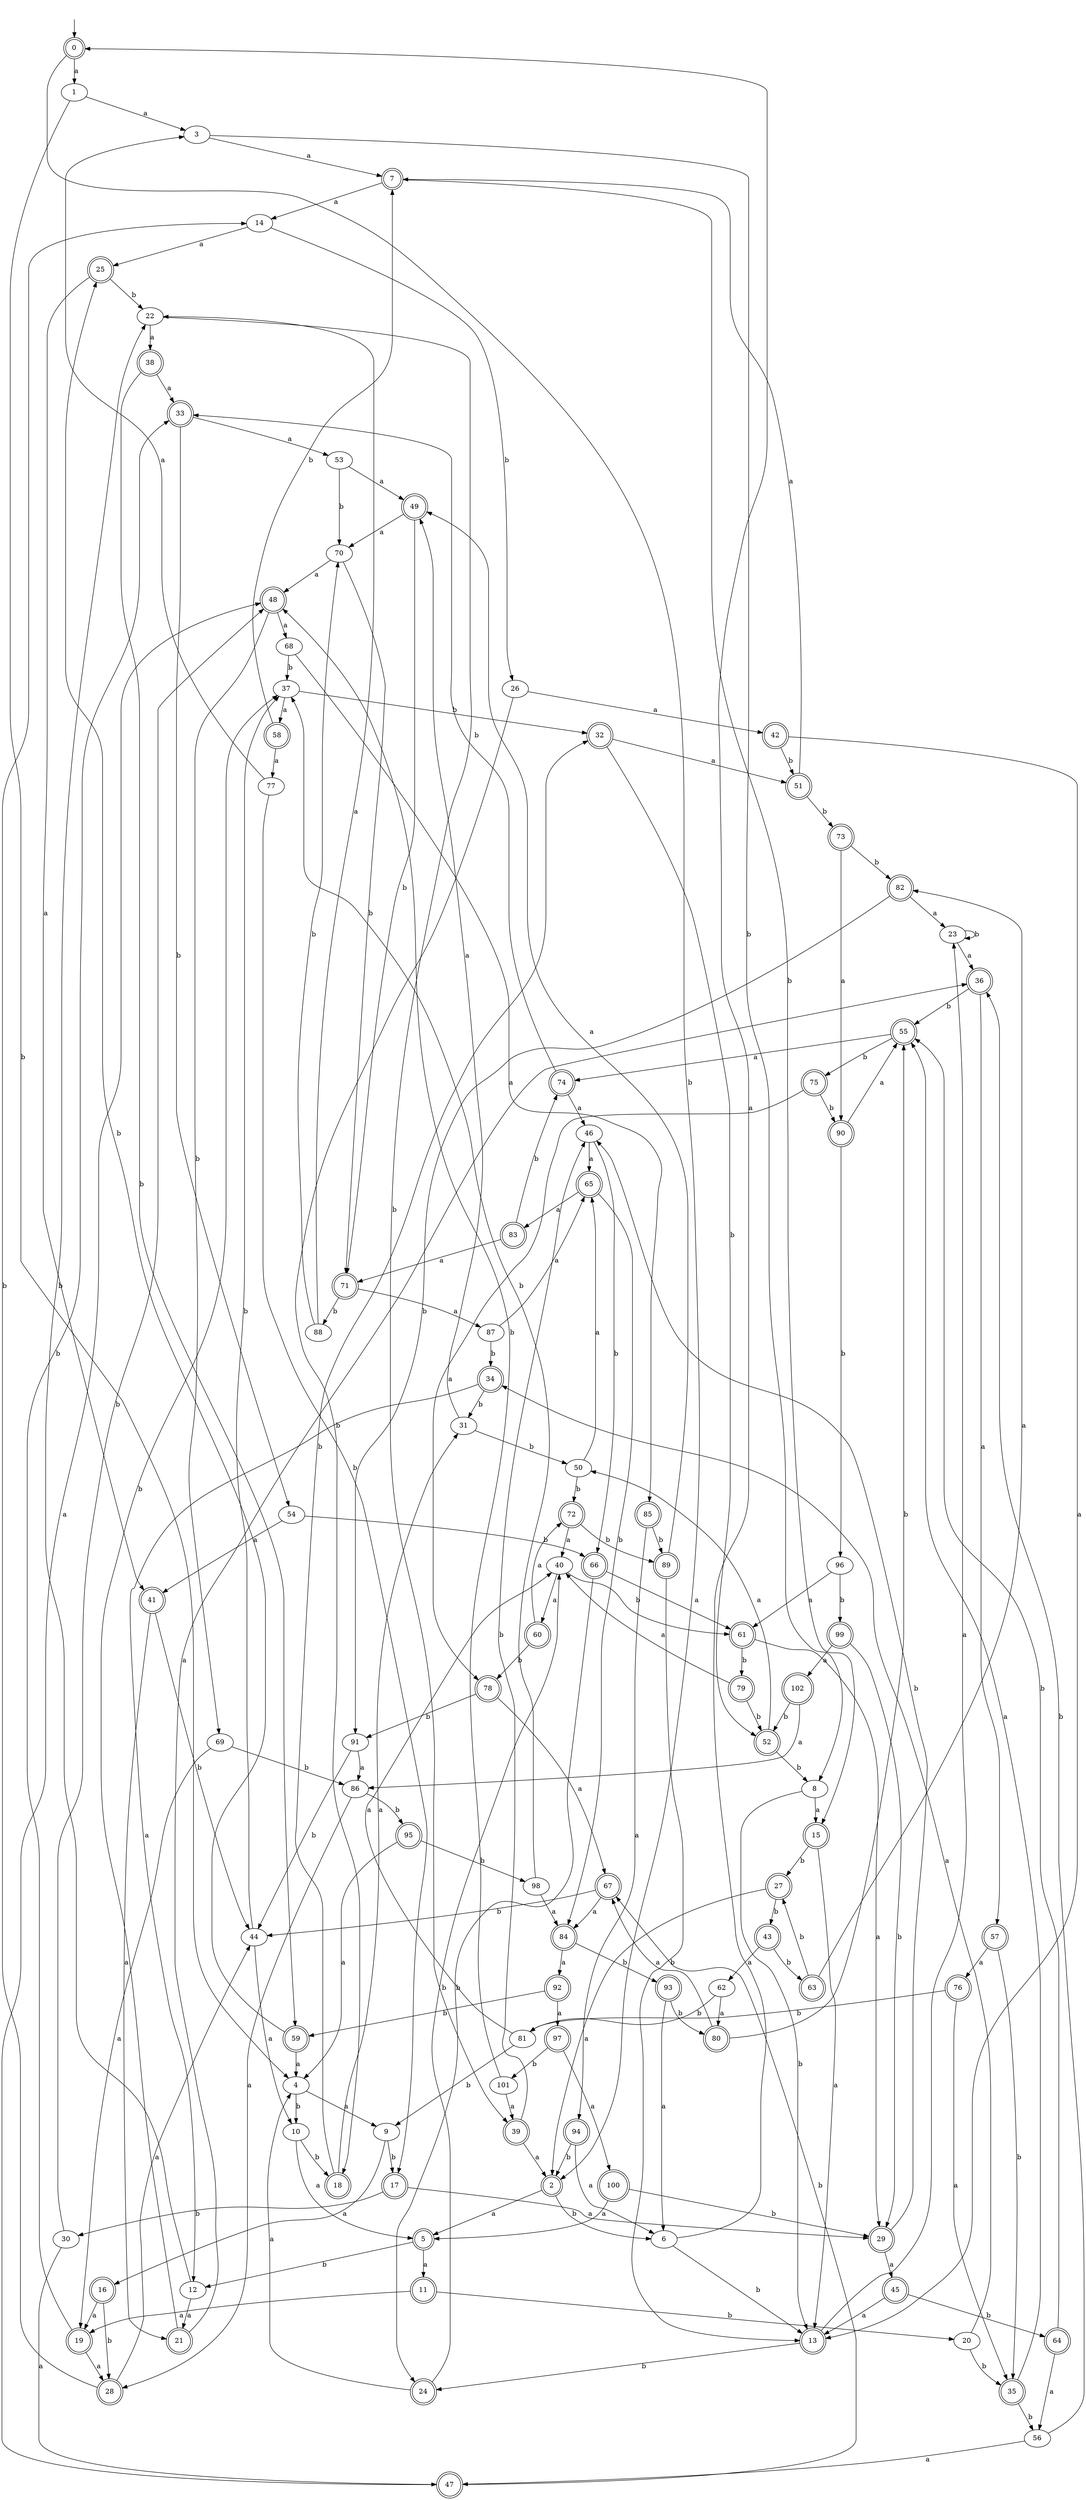 digraph RandomDFA {
  __start0 [label="", shape=none];
  __start0 -> 0 [label=""];
  0 [shape=circle] [shape=doublecircle]
  0 -> 1 [label="a"]
  0 -> 2 [label="b"]
  1
  1 -> 3 [label="a"]
  1 -> 4 [label="b"]
  2 [shape=doublecircle]
  2 -> 5 [label="a"]
  2 -> 6 [label="b"]
  3
  3 -> 7 [label="a"]
  3 -> 8 [label="b"]
  4
  4 -> 9 [label="a"]
  4 -> 10 [label="b"]
  5 [shape=doublecircle]
  5 -> 11 [label="a"]
  5 -> 12 [label="b"]
  6
  6 -> 0 [label="a"]
  6 -> 13 [label="b"]
  7 [shape=doublecircle]
  7 -> 14 [label="a"]
  7 -> 15 [label="b"]
  8
  8 -> 15 [label="a"]
  8 -> 13 [label="b"]
  9
  9 -> 16 [label="a"]
  9 -> 17 [label="b"]
  10
  10 -> 5 [label="a"]
  10 -> 18 [label="b"]
  11 [shape=doublecircle]
  11 -> 19 [label="a"]
  11 -> 20 [label="b"]
  12
  12 -> 21 [label="a"]
  12 -> 22 [label="b"]
  13 [shape=doublecircle]
  13 -> 23 [label="a"]
  13 -> 24 [label="b"]
  14
  14 -> 25 [label="a"]
  14 -> 26 [label="b"]
  15 [shape=doublecircle]
  15 -> 13 [label="a"]
  15 -> 27 [label="b"]
  16 [shape=doublecircle]
  16 -> 19 [label="a"]
  16 -> 28 [label="b"]
  17 [shape=doublecircle]
  17 -> 29 [label="a"]
  17 -> 30 [label="b"]
  18 [shape=doublecircle]
  18 -> 31 [label="a"]
  18 -> 32 [label="b"]
  19 [shape=doublecircle]
  19 -> 28 [label="a"]
  19 -> 33 [label="b"]
  20
  20 -> 34 [label="a"]
  20 -> 35 [label="b"]
  21 [shape=doublecircle]
  21 -> 36 [label="a"]
  21 -> 37 [label="b"]
  22
  22 -> 38 [label="a"]
  22 -> 39 [label="b"]
  23
  23 -> 36 [label="a"]
  23 -> 23 [label="b"]
  24 [shape=doublecircle]
  24 -> 4 [label="a"]
  24 -> 40 [label="b"]
  25 [shape=doublecircle]
  25 -> 41 [label="a"]
  25 -> 22 [label="b"]
  26
  26 -> 42 [label="a"]
  26 -> 18 [label="b"]
  27 [shape=doublecircle]
  27 -> 2 [label="a"]
  27 -> 43 [label="b"]
  28 [shape=doublecircle]
  28 -> 44 [label="a"]
  28 -> 14 [label="b"]
  29 [shape=doublecircle]
  29 -> 45 [label="a"]
  29 -> 46 [label="b"]
  30
  30 -> 47 [label="a"]
  30 -> 48 [label="b"]
  31
  31 -> 49 [label="a"]
  31 -> 50 [label="b"]
  32 [shape=doublecircle]
  32 -> 51 [label="a"]
  32 -> 52 [label="b"]
  33 [shape=doublecircle]
  33 -> 53 [label="a"]
  33 -> 54 [label="b"]
  34 [shape=doublecircle]
  34 -> 12 [label="a"]
  34 -> 31 [label="b"]
  35 [shape=doublecircle]
  35 -> 55 [label="a"]
  35 -> 56 [label="b"]
  36 [shape=doublecircle]
  36 -> 57 [label="a"]
  36 -> 55 [label="b"]
  37
  37 -> 58 [label="a"]
  37 -> 32 [label="b"]
  38 [shape=doublecircle]
  38 -> 33 [label="a"]
  38 -> 59 [label="b"]
  39 [shape=doublecircle]
  39 -> 2 [label="a"]
  39 -> 46 [label="b"]
  40
  40 -> 60 [label="a"]
  40 -> 61 [label="b"]
  41 [shape=doublecircle]
  41 -> 21 [label="a"]
  41 -> 44 [label="b"]
  42 [shape=doublecircle]
  42 -> 13 [label="a"]
  42 -> 51 [label="b"]
  43 [shape=doublecircle]
  43 -> 62 [label="a"]
  43 -> 63 [label="b"]
  44
  44 -> 10 [label="a"]
  44 -> 37 [label="b"]
  45 [shape=doublecircle]
  45 -> 13 [label="a"]
  45 -> 64 [label="b"]
  46
  46 -> 65 [label="a"]
  46 -> 66 [label="b"]
  47 [shape=doublecircle]
  47 -> 48 [label="a"]
  47 -> 67 [label="b"]
  48 [shape=doublecircle]
  48 -> 68 [label="a"]
  48 -> 69 [label="b"]
  49 [shape=doublecircle]
  49 -> 70 [label="a"]
  49 -> 71 [label="b"]
  50
  50 -> 65 [label="a"]
  50 -> 72 [label="b"]
  51 [shape=doublecircle]
  51 -> 7 [label="a"]
  51 -> 73 [label="b"]
  52 [shape=doublecircle]
  52 -> 50 [label="a"]
  52 -> 8 [label="b"]
  53
  53 -> 49 [label="a"]
  53 -> 70 [label="b"]
  54
  54 -> 41 [label="a"]
  54 -> 66 [label="b"]
  55 [shape=doublecircle]
  55 -> 74 [label="a"]
  55 -> 75 [label="b"]
  56
  56 -> 47 [label="a"]
  56 -> 36 [label="b"]
  57 [shape=doublecircle]
  57 -> 76 [label="a"]
  57 -> 35 [label="b"]
  58 [shape=doublecircle]
  58 -> 77 [label="a"]
  58 -> 7 [label="b"]
  59 [shape=doublecircle]
  59 -> 4 [label="a"]
  59 -> 25 [label="b"]
  60 [shape=doublecircle]
  60 -> 72 [label="a"]
  60 -> 78 [label="b"]
  61 [shape=doublecircle]
  61 -> 29 [label="a"]
  61 -> 79 [label="b"]
  62
  62 -> 80 [label="a"]
  62 -> 81 [label="b"]
  63 [shape=doublecircle]
  63 -> 82 [label="a"]
  63 -> 27 [label="b"]
  64 [shape=doublecircle]
  64 -> 56 [label="a"]
  64 -> 55 [label="b"]
  65 [shape=doublecircle]
  65 -> 83 [label="a"]
  65 -> 84 [label="b"]
  66 [shape=doublecircle]
  66 -> 61 [label="a"]
  66 -> 24 [label="b"]
  67 [shape=doublecircle]
  67 -> 84 [label="a"]
  67 -> 44 [label="b"]
  68
  68 -> 85 [label="a"]
  68 -> 37 [label="b"]
  69
  69 -> 19 [label="a"]
  69 -> 86 [label="b"]
  70
  70 -> 48 [label="a"]
  70 -> 71 [label="b"]
  71 [shape=doublecircle]
  71 -> 87 [label="a"]
  71 -> 88 [label="b"]
  72 [shape=doublecircle]
  72 -> 40 [label="a"]
  72 -> 89 [label="b"]
  73 [shape=doublecircle]
  73 -> 90 [label="a"]
  73 -> 82 [label="b"]
  74 [shape=doublecircle]
  74 -> 46 [label="a"]
  74 -> 33 [label="b"]
  75 [shape=doublecircle]
  75 -> 78 [label="a"]
  75 -> 90 [label="b"]
  76 [shape=doublecircle]
  76 -> 35 [label="a"]
  76 -> 81 [label="b"]
  77
  77 -> 3 [label="a"]
  77 -> 17 [label="b"]
  78 [shape=doublecircle]
  78 -> 67 [label="a"]
  78 -> 91 [label="b"]
  79 [shape=doublecircle]
  79 -> 40 [label="a"]
  79 -> 52 [label="b"]
  80 [shape=doublecircle]
  80 -> 67 [label="a"]
  80 -> 55 [label="b"]
  81
  81 -> 40 [label="a"]
  81 -> 9 [label="b"]
  82 [shape=doublecircle]
  82 -> 23 [label="a"]
  82 -> 91 [label="b"]
  83 [shape=doublecircle]
  83 -> 71 [label="a"]
  83 -> 74 [label="b"]
  84 [shape=doublecircle]
  84 -> 92 [label="a"]
  84 -> 93 [label="b"]
  85 [shape=doublecircle]
  85 -> 94 [label="a"]
  85 -> 89 [label="b"]
  86
  86 -> 28 [label="a"]
  86 -> 95 [label="b"]
  87
  87 -> 65 [label="a"]
  87 -> 34 [label="b"]
  88
  88 -> 22 [label="a"]
  88 -> 70 [label="b"]
  89 [shape=doublecircle]
  89 -> 49 [label="a"]
  89 -> 13 [label="b"]
  90 [shape=doublecircle]
  90 -> 55 [label="a"]
  90 -> 96 [label="b"]
  91
  91 -> 86 [label="a"]
  91 -> 44 [label="b"]
  92 [shape=doublecircle]
  92 -> 97 [label="a"]
  92 -> 59 [label="b"]
  93 [shape=doublecircle]
  93 -> 6 [label="a"]
  93 -> 80 [label="b"]
  94 [shape=doublecircle]
  94 -> 6 [label="a"]
  94 -> 2 [label="b"]
  95 [shape=doublecircle]
  95 -> 4 [label="a"]
  95 -> 98 [label="b"]
  96
  96 -> 61 [label="a"]
  96 -> 99 [label="b"]
  97 [shape=doublecircle]
  97 -> 100 [label="a"]
  97 -> 101 [label="b"]
  98
  98 -> 84 [label="a"]
  98 -> 37 [label="b"]
  99 [shape=doublecircle]
  99 -> 102 [label="a"]
  99 -> 29 [label="b"]
  100 [shape=doublecircle]
  100 -> 5 [label="a"]
  100 -> 29 [label="b"]
  101
  101 -> 39 [label="a"]
  101 -> 48 [label="b"]
  102 [shape=doublecircle]
  102 -> 86 [label="a"]
  102 -> 52 [label="b"]
}
